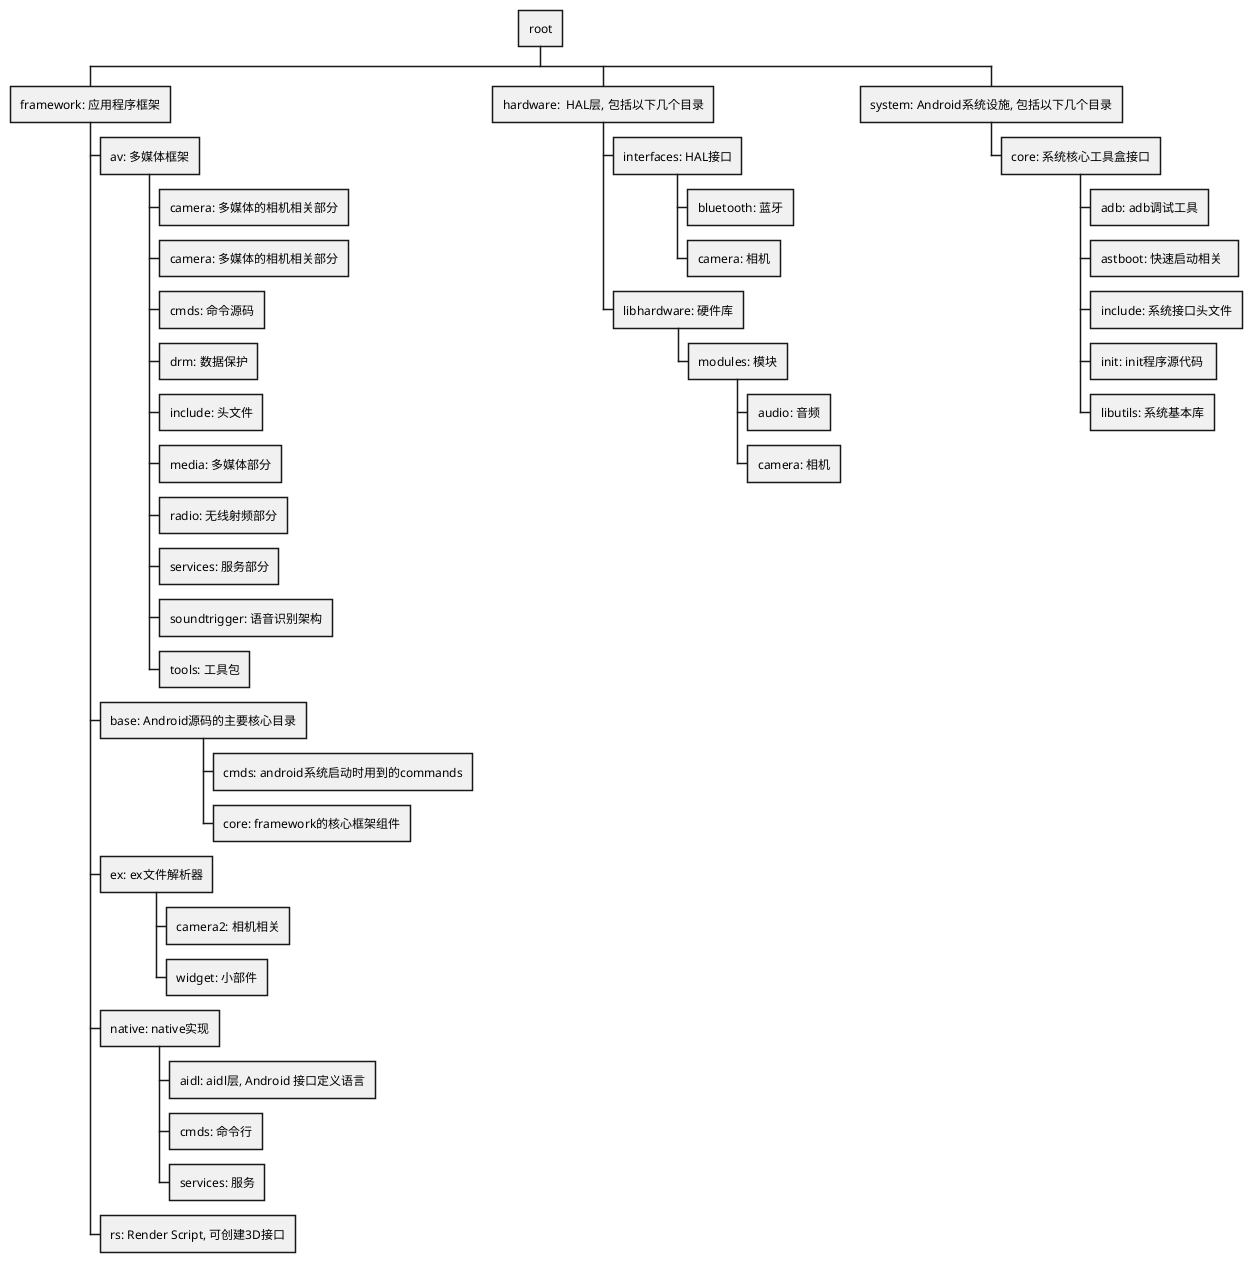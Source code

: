 @startwbs
'https://plantuml.com/wbs-diagram

* root
' framework ===
** framework: 应用程序框架
' framework === av
*** av: 多媒体框架
**** camera: 多媒体的相机相关部分
**** camera: 多媒体的相机相关部分
**** cmds: 命令源码
**** drm: 数据保护
**** include: 头文件
**** media: 多媒体部分
**** radio: 无线射频部分
**** services: 服务部分
**** soundtrigger: 语音识别架构
**** tools: 工具包

' framework === base
*** base: Android源码的主要核心目录
**** cmds: android系统启动时用到的commands
**** core: framework的核心框架组件

' framework === ex
*** ex: ex文件解析器
**** camera2: 相机相关
**** widget: 小部件
*** native: native实现
**** aidl: aidl层, Android 接口定义语言
**** cmds: 命令行
**** services: 服务

' framework === rs
*** rs: Render Script, 可创建3D接口

' hardware ===
** hardware:  HAL层, 包括以下几个目录

' hardware === interfaces
*** interfaces: HAL接口
**** bluetooth: 蓝牙
**** camera: 相机

' hardware === libhardware
*** libhardware: 硬件库
**** modules: 模块
***** audio: 音频
***** camera: 相机

' system ===
** system: Android系统设施, 包括以下几个目录
*** core: 系统核心工具盒接口
**** adb: adb调试工具
**** astboot: 快速启动相关  
**** include: 系统接口头文件
**** init: init程序源代码 
**** libutils: 系统基本库
@endwbs
